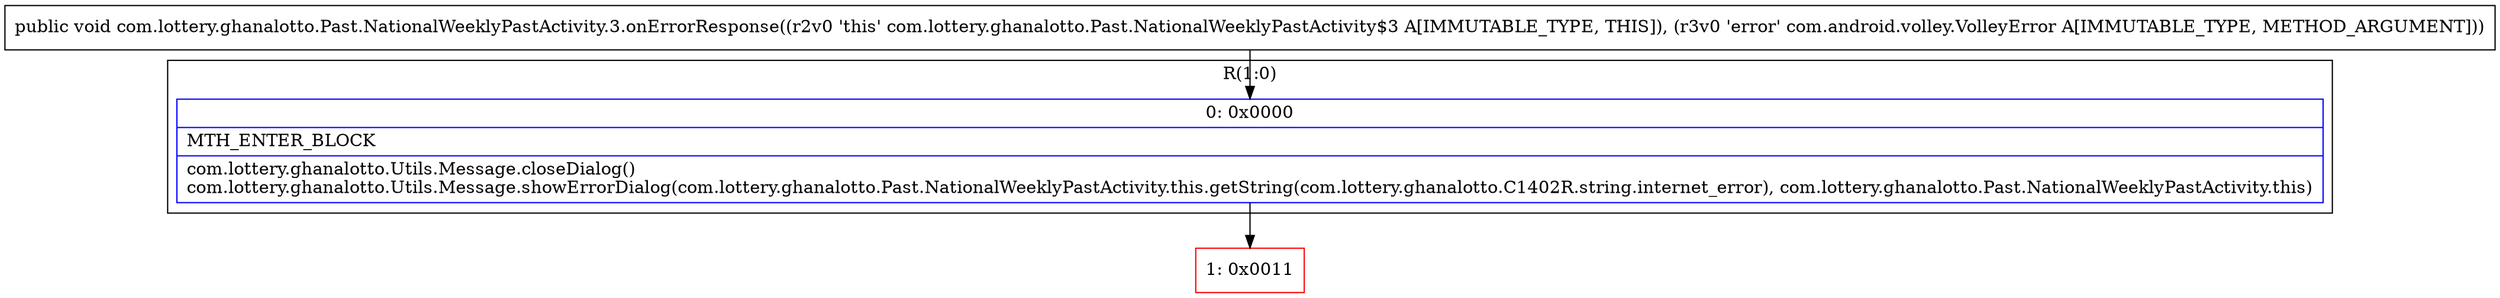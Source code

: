digraph "CFG forcom.lottery.ghanalotto.Past.NationalWeeklyPastActivity.3.onErrorResponse(Lcom\/android\/volley\/VolleyError;)V" {
subgraph cluster_Region_1847654617 {
label = "R(1:0)";
node [shape=record,color=blue];
Node_0 [shape=record,label="{0\:\ 0x0000|MTH_ENTER_BLOCK\l|com.lottery.ghanalotto.Utils.Message.closeDialog()\lcom.lottery.ghanalotto.Utils.Message.showErrorDialog(com.lottery.ghanalotto.Past.NationalWeeklyPastActivity.this.getString(com.lottery.ghanalotto.C1402R.string.internet_error), com.lottery.ghanalotto.Past.NationalWeeklyPastActivity.this)\l}"];
}
Node_1 [shape=record,color=red,label="{1\:\ 0x0011}"];
MethodNode[shape=record,label="{public void com.lottery.ghanalotto.Past.NationalWeeklyPastActivity.3.onErrorResponse((r2v0 'this' com.lottery.ghanalotto.Past.NationalWeeklyPastActivity$3 A[IMMUTABLE_TYPE, THIS]), (r3v0 'error' com.android.volley.VolleyError A[IMMUTABLE_TYPE, METHOD_ARGUMENT])) }"];
MethodNode -> Node_0;
Node_0 -> Node_1;
}

